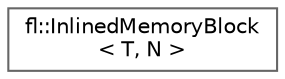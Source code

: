 digraph "Graphical Class Hierarchy"
{
 // INTERACTIVE_SVG=YES
 // LATEX_PDF_SIZE
  bgcolor="transparent";
  edge [fontname=Helvetica,fontsize=10,labelfontname=Helvetica,labelfontsize=10];
  node [fontname=Helvetica,fontsize=10,shape=box,height=0.2,width=0.4];
  rankdir="LR";
  Node0 [id="Node000000",label="fl::InlinedMemoryBlock\l\< T, N \>",height=0.2,width=0.4,color="grey40", fillcolor="white", style="filled",URL="$da/dc5/structfl_1_1_inlined_memory_block.html",tooltip=" "];
}

